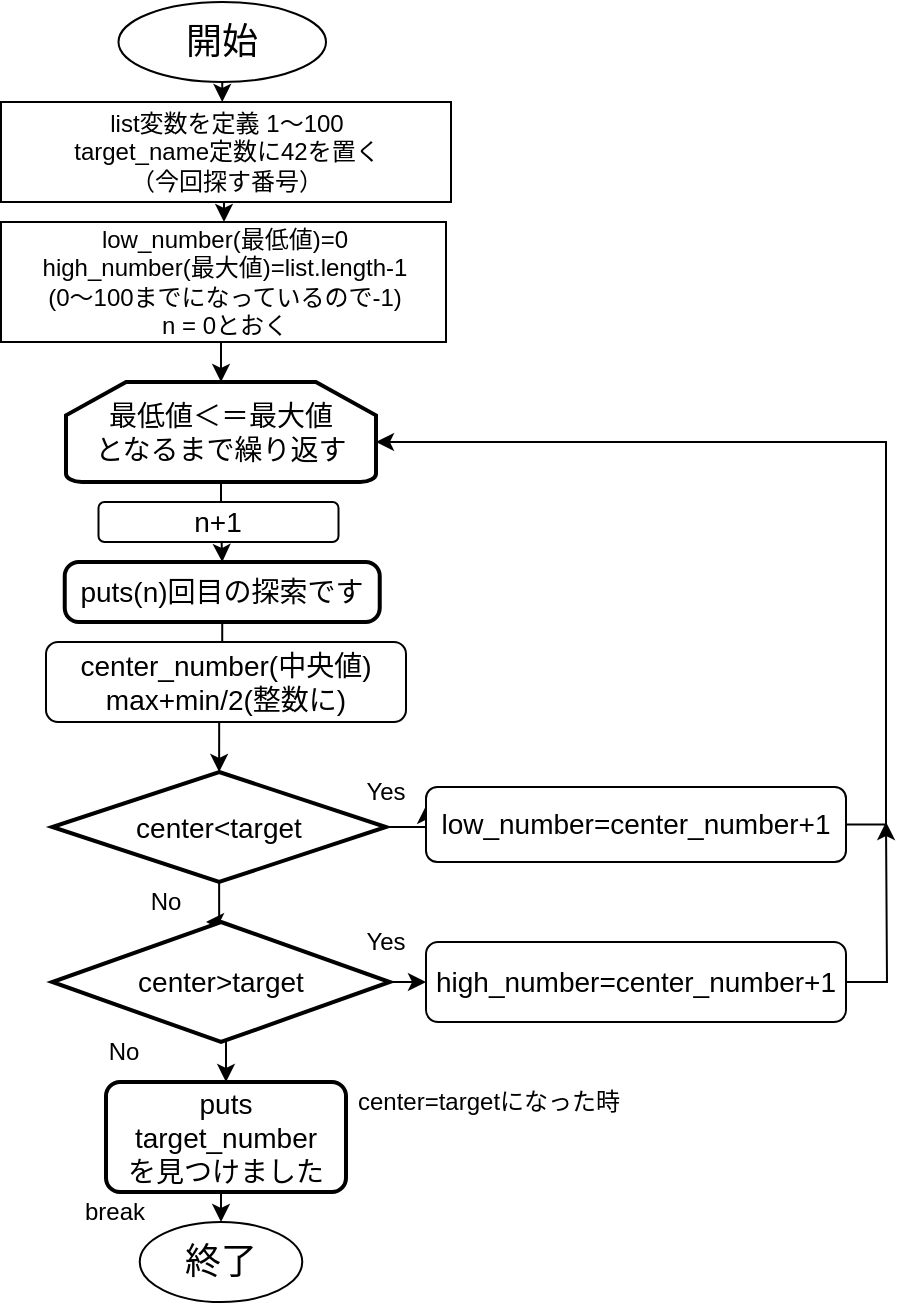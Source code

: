 <mxfile version="13.7.1" type="github">
  <diagram id="gkMSf04ZtChf-fqA_jfN" name="Page-1">
    <mxGraphModel dx="1422" dy="713" grid="1" gridSize="10" guides="1" tooltips="1" connect="1" arrows="1" fold="1" page="1" pageScale="1" pageWidth="827" pageHeight="1169" math="0" shadow="0">
      <root>
        <mxCell id="0" />
        <mxCell id="1" parent="0" />
        <mxCell id="psafOxS94XNtCy1Q7-pd-35" value="" style="edgeStyle=orthogonalEdgeStyle;rounded=0;orthogonalLoop=1;jettySize=auto;html=1;fontSize=14;" parent="1" source="psafOxS94XNtCy1Q7-pd-2" target="psafOxS94XNtCy1Q7-pd-4" edge="1">
          <mxGeometry relative="1" as="geometry">
            <Array as="points">
              <mxPoint x="140" y="120" />
              <mxPoint x="140" y="120" />
            </Array>
          </mxGeometry>
        </mxCell>
        <mxCell id="psafOxS94XNtCy1Q7-pd-2" value="&lt;font style=&quot;font-size: 18px&quot;&gt;開始&lt;/font&gt;" style="ellipse;whiteSpace=wrap;html=1;" parent="1" vertex="1">
          <mxGeometry x="86.25" y="60" width="103.75" height="40" as="geometry" />
        </mxCell>
        <mxCell id="psafOxS94XNtCy1Q7-pd-3" value="&lt;font style=&quot;font-size: 18px&quot;&gt;終了&lt;/font&gt;" style="ellipse;whiteSpace=wrap;html=1;" parent="1" vertex="1">
          <mxGeometry x="96.88" y="670" width="81.25" height="40" as="geometry" />
        </mxCell>
        <mxCell id="psafOxS94XNtCy1Q7-pd-47" style="edgeStyle=elbowEdgeStyle;rounded=0;orthogonalLoop=1;jettySize=auto;html=1;fontSize=14;" parent="1" source="9s0ZSHUE-pp7oluO5VKB-11" target="psafOxS94XNtCy1Q7-pd-38" edge="1">
          <mxGeometry relative="1" as="geometry" />
        </mxCell>
        <mxCell id="psafOxS94XNtCy1Q7-pd-4" value="list変数を定義 1～100&lt;br&gt;target_name定数に42を置く&lt;br&gt;（今回探す番号）" style="rounded=0;whiteSpace=wrap;html=1;" parent="1" vertex="1">
          <mxGeometry x="27.5" y="110" width="225" height="50" as="geometry" />
        </mxCell>
        <mxCell id="9s0ZSHUE-pp7oluO5VKB-14" style="edgeStyle=orthogonalEdgeStyle;rounded=0;orthogonalLoop=1;jettySize=auto;html=1;exitX=0.5;exitY=1;exitDx=0;exitDy=0;exitPerimeter=0;entryX=0.5;entryY=0;entryDx=0;entryDy=0;" edge="1" parent="1" source="psafOxS94XNtCy1Q7-pd-38" target="psafOxS94XNtCy1Q7-pd-40">
          <mxGeometry relative="1" as="geometry" />
        </mxCell>
        <mxCell id="psafOxS94XNtCy1Q7-pd-38" value="最低値＜＝最大値&lt;br&gt;となるまで繰り返す" style="strokeWidth=2;html=1;shape=mxgraph.flowchart.loop_limit;whiteSpace=wrap;fontSize=14;" parent="1" vertex="1">
          <mxGeometry x="60" y="250" width="155" height="50" as="geometry" />
        </mxCell>
        <mxCell id="9s0ZSHUE-pp7oluO5VKB-21" style="edgeStyle=orthogonalEdgeStyle;rounded=0;orthogonalLoop=1;jettySize=auto;html=1;exitX=0.5;exitY=1;exitDx=0;exitDy=0;entryX=0.5;entryY=0;entryDx=0;entryDy=0;" edge="1" parent="1" source="psafOxS94XNtCy1Q7-pd-39" target="psafOxS94XNtCy1Q7-pd-66">
          <mxGeometry relative="1" as="geometry">
            <mxPoint x="137.505" y="610" as="targetPoint" />
          </mxGeometry>
        </mxCell>
        <mxCell id="9s0ZSHUE-pp7oluO5VKB-34" style="edgeStyle=orthogonalEdgeStyle;rounded=0;orthogonalLoop=1;jettySize=auto;html=1;exitX=1;exitY=0.5;exitDx=0;exitDy=0;entryX=0;entryY=0.25;entryDx=0;entryDy=0;" edge="1" parent="1" source="psafOxS94XNtCy1Q7-pd-39" target="9s0ZSHUE-pp7oluO5VKB-25">
          <mxGeometry relative="1" as="geometry" />
        </mxCell>
        <mxCell id="psafOxS94XNtCy1Q7-pd-39" value="center&amp;lt;target" style="rhombus;whiteSpace=wrap;html=1;fontFamily=Helvetica;fontSize=14;fontColor=#000000;align=center;strokeColor=#000000;strokeWidth=2;fillColor=#ffffff;" parent="1" vertex="1">
          <mxGeometry x="53.13" y="445" width="166.87" height="55" as="geometry" />
        </mxCell>
        <mxCell id="9s0ZSHUE-pp7oluO5VKB-5" style="edgeStyle=orthogonalEdgeStyle;rounded=0;orthogonalLoop=1;jettySize=auto;html=1;exitX=0.5;exitY=1;exitDx=0;exitDy=0;entryX=0.5;entryY=0;entryDx=0;entryDy=0;" edge="1" parent="1" source="psafOxS94XNtCy1Q7-pd-40" target="psafOxS94XNtCy1Q7-pd-39">
          <mxGeometry relative="1" as="geometry" />
        </mxCell>
        <mxCell id="psafOxS94XNtCy1Q7-pd-40" value="puts(n)回目の探索です" style="rounded=1;whiteSpace=wrap;html=1;absoluteArcSize=1;arcSize=14;strokeWidth=2;fontSize=14;" parent="1" vertex="1">
          <mxGeometry x="59.37" y="340" width="157.5" height="30" as="geometry" />
        </mxCell>
        <mxCell id="psafOxS94XNtCy1Q7-pd-49" value="No" style="text;html=1;strokeColor=none;fillColor=none;align=center;verticalAlign=middle;whiteSpace=wrap;rounded=0;" parent="1" vertex="1">
          <mxGeometry x="69.37" y="575" width="40" height="20" as="geometry" />
        </mxCell>
        <mxCell id="9s0ZSHUE-pp7oluO5VKB-24" style="edgeStyle=orthogonalEdgeStyle;rounded=0;orthogonalLoop=1;jettySize=auto;html=1;exitX=0.5;exitY=1;exitDx=0;exitDy=0;entryX=0.5;entryY=0;entryDx=0;entryDy=0;" edge="1" parent="1" source="psafOxS94XNtCy1Q7-pd-66" target="psafOxS94XNtCy1Q7-pd-3">
          <mxGeometry relative="1" as="geometry" />
        </mxCell>
        <mxCell id="psafOxS94XNtCy1Q7-pd-66" value="puts&lt;br&gt;target_number&lt;br&gt;を見つけました" style="rounded=1;whiteSpace=wrap;html=1;absoluteArcSize=1;arcSize=14;strokeWidth=2;fontSize=14;" parent="1" vertex="1">
          <mxGeometry x="80" y="600" width="120" height="55" as="geometry" />
        </mxCell>
        <mxCell id="psafOxS94XNtCy1Q7-pd-76" value="Yes" style="text;html=1;strokeColor=none;fillColor=none;align=center;verticalAlign=middle;whiteSpace=wrap;rounded=0;" parent="1" vertex="1">
          <mxGeometry x="200" y="445" width="40" height="20" as="geometry" />
        </mxCell>
        <mxCell id="9s0ZSHUE-pp7oluO5VKB-1" style="edgeStyle=orthogonalEdgeStyle;rounded=0;orthogonalLoop=1;jettySize=auto;html=1;exitX=0.5;exitY=1;exitDx=0;exitDy=0;" edge="1" parent="1" source="psafOxS94XNtCy1Q7-pd-76" target="psafOxS94XNtCy1Q7-pd-76">
          <mxGeometry relative="1" as="geometry" />
        </mxCell>
        <mxCell id="9s0ZSHUE-pp7oluO5VKB-10" value="break" style="text;html=1;align=center;verticalAlign=middle;resizable=0;points=[];autosize=1;" vertex="1" parent="1">
          <mxGeometry x="59.37" y="655" width="50" height="20" as="geometry" />
        </mxCell>
        <mxCell id="9s0ZSHUE-pp7oluO5VKB-11" value="low_number(最低値)=0&lt;br&gt;high_number(最大値)=list.length-1&lt;br&gt;(0～100までになっているので-1)&lt;br&gt;n = 0とおく" style="rounded=0;whiteSpace=wrap;html=1;" vertex="1" parent="1">
          <mxGeometry x="27.5" y="170" width="222.5" height="60" as="geometry" />
        </mxCell>
        <mxCell id="9s0ZSHUE-pp7oluO5VKB-12" style="edgeStyle=elbowEdgeStyle;rounded=0;orthogonalLoop=1;jettySize=auto;html=1;fontSize=14;" edge="1" parent="1" source="psafOxS94XNtCy1Q7-pd-4" target="9s0ZSHUE-pp7oluO5VKB-11">
          <mxGeometry relative="1" as="geometry">
            <mxPoint x="138" y="160" as="sourcePoint" />
            <mxPoint x="138" y="260" as="targetPoint" />
          </mxGeometry>
        </mxCell>
        <mxCell id="9s0ZSHUE-pp7oluO5VKB-13" value="n+1" style="rounded=1;whiteSpace=wrap;html=1;fontFamily=Helvetica;fontSize=14;fontColor=#000000;align=center;strokeColor=#000000;fillColor=#ffffff;" vertex="1" parent="1">
          <mxGeometry x="76.25" y="310" width="120" height="20" as="geometry" />
        </mxCell>
        <mxCell id="9s0ZSHUE-pp7oluO5VKB-15" value="center_number(中央値)&lt;br&gt;max+min/2(整数に)" style="rounded=1;whiteSpace=wrap;html=1;fontFamily=Helvetica;fontSize=14;fontColor=#000000;align=center;strokeColor=#000000;fillColor=#ffffff;" vertex="1" parent="1">
          <mxGeometry x="50" y="380" width="180" height="40" as="geometry" />
        </mxCell>
        <mxCell id="9s0ZSHUE-pp7oluO5VKB-29" style="edgeStyle=orthogonalEdgeStyle;rounded=0;orthogonalLoop=1;jettySize=auto;html=1;exitX=1;exitY=0.5;exitDx=0;exitDy=0;entryX=0;entryY=0.5;entryDx=0;entryDy=0;" edge="1" parent="1" source="9s0ZSHUE-pp7oluO5VKB-17" target="9s0ZSHUE-pp7oluO5VKB-27">
          <mxGeometry relative="1" as="geometry" />
        </mxCell>
        <mxCell id="9s0ZSHUE-pp7oluO5VKB-31" style="edgeStyle=orthogonalEdgeStyle;rounded=0;orthogonalLoop=1;jettySize=auto;html=1;exitX=0.5;exitY=0;exitDx=0;exitDy=0;entryX=1;entryY=1;entryDx=0;entryDy=0;" edge="1" parent="1" source="9s0ZSHUE-pp7oluO5VKB-17" target="9s0ZSHUE-pp7oluO5VKB-19">
          <mxGeometry relative="1" as="geometry" />
        </mxCell>
        <mxCell id="9s0ZSHUE-pp7oluO5VKB-17" value="center&amp;gt;target" style="rhombus;whiteSpace=wrap;html=1;fontFamily=Helvetica;fontSize=14;fontColor=#000000;align=center;strokeColor=#000000;strokeWidth=2;fillColor=#ffffff;" vertex="1" parent="1">
          <mxGeometry x="53.13" y="520" width="168.75" height="60" as="geometry" />
        </mxCell>
        <mxCell id="9s0ZSHUE-pp7oluO5VKB-19" value="No" style="text;html=1;strokeColor=none;fillColor=none;align=center;verticalAlign=middle;whiteSpace=wrap;rounded=0;" vertex="1" parent="1">
          <mxGeometry x="90.0" y="500" width="40" height="20" as="geometry" />
        </mxCell>
        <mxCell id="9s0ZSHUE-pp7oluO5VKB-35" style="edgeStyle=orthogonalEdgeStyle;rounded=0;orthogonalLoop=1;jettySize=auto;html=1;exitX=1;exitY=0.5;exitDx=0;exitDy=0;" edge="1" parent="1" source="9s0ZSHUE-pp7oluO5VKB-25" target="psafOxS94XNtCy1Q7-pd-38">
          <mxGeometry relative="1" as="geometry">
            <mxPoint x="290" y="280" as="targetPoint" />
            <Array as="points">
              <mxPoint x="470" y="471" />
              <mxPoint x="470" y="280" />
            </Array>
          </mxGeometry>
        </mxCell>
        <mxCell id="9s0ZSHUE-pp7oluO5VKB-25" value="low_number=center_number+1" style="rounded=1;whiteSpace=wrap;html=1;fontFamily=Helvetica;fontSize=14;fontColor=#000000;align=center;strokeColor=#000000;fillColor=#ffffff;" vertex="1" parent="1">
          <mxGeometry x="240" y="452.5" width="210" height="37.5" as="geometry" />
        </mxCell>
        <mxCell id="9s0ZSHUE-pp7oluO5VKB-36" style="edgeStyle=orthogonalEdgeStyle;rounded=0;orthogonalLoop=1;jettySize=auto;html=1;exitX=1;exitY=0.5;exitDx=0;exitDy=0;" edge="1" parent="1" source="9s0ZSHUE-pp7oluO5VKB-27">
          <mxGeometry relative="1" as="geometry">
            <mxPoint x="470" y="470" as="targetPoint" />
          </mxGeometry>
        </mxCell>
        <mxCell id="9s0ZSHUE-pp7oluO5VKB-27" value="high_number=center_number+1" style="rounded=1;whiteSpace=wrap;html=1;fontFamily=Helvetica;fontSize=14;fontColor=#000000;align=center;strokeColor=#000000;fillColor=#ffffff;" vertex="1" parent="1">
          <mxGeometry x="240" y="530" width="210" height="40" as="geometry" />
        </mxCell>
        <mxCell id="9s0ZSHUE-pp7oluO5VKB-32" style="edgeStyle=orthogonalEdgeStyle;rounded=0;orthogonalLoop=1;jettySize=auto;html=1;exitX=0.5;exitY=1;exitDx=0;exitDy=0;" edge="1" parent="1" source="9s0ZSHUE-pp7oluO5VKB-17" target="9s0ZSHUE-pp7oluO5VKB-17">
          <mxGeometry relative="1" as="geometry" />
        </mxCell>
        <mxCell id="9s0ZSHUE-pp7oluO5VKB-33" style="edgeStyle=orthogonalEdgeStyle;rounded=0;orthogonalLoop=1;jettySize=auto;html=1;exitX=0.5;exitY=1;exitDx=0;exitDy=0;" edge="1" parent="1" source="9s0ZSHUE-pp7oluO5VKB-17" target="9s0ZSHUE-pp7oluO5VKB-17">
          <mxGeometry relative="1" as="geometry" />
        </mxCell>
        <mxCell id="9s0ZSHUE-pp7oluO5VKB-37" value="Yes" style="text;html=1;strokeColor=none;fillColor=none;align=center;verticalAlign=middle;whiteSpace=wrap;rounded=0;" vertex="1" parent="1">
          <mxGeometry x="200" y="520" width="40" height="20" as="geometry" />
        </mxCell>
        <mxCell id="9s0ZSHUE-pp7oluO5VKB-39" value="center=targetになった時" style="text;html=1;align=center;verticalAlign=middle;resizable=0;points=[];autosize=1;" vertex="1" parent="1">
          <mxGeometry x="196.25" y="600" width="150" height="20" as="geometry" />
        </mxCell>
      </root>
    </mxGraphModel>
  </diagram>
</mxfile>
